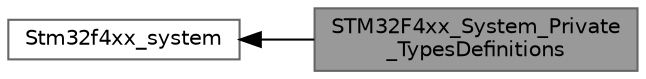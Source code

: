 digraph "STM32F4xx_System_Private_TypesDefinitions"
{
 // INTERACTIVE_SVG=YES
 // LATEX_PDF_SIZE
  bgcolor="transparent";
  edge [fontname=Helvetica,fontsize=10,labelfontname=Helvetica,labelfontsize=10];
  node [fontname=Helvetica,fontsize=10,shape=box,height=0.2,width=0.4];
  rankdir=LR;
  Node1 [id="Node000001",label="STM32F4xx_System_Private\l_TypesDefinitions",height=0.2,width=0.4,color="gray40", fillcolor="grey60", style="filled", fontcolor="black",tooltip=" "];
  Node2 [id="Node000002",label="Stm32f4xx_system",height=0.2,width=0.4,color="grey40", fillcolor="white", style="filled",URL="$group__stm32f4xx__system.html",tooltip=" "];
  Node2->Node1 [shape=plaintext, dir="back", style="solid"];
}
